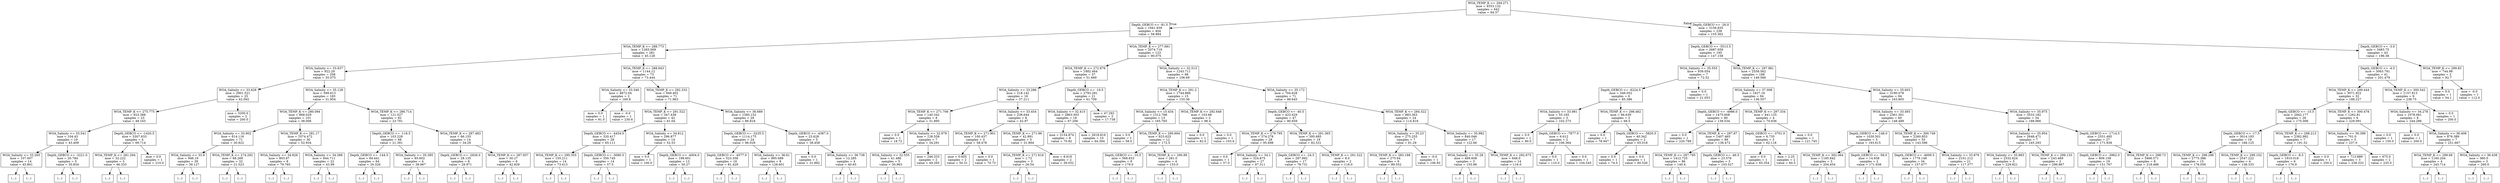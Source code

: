 digraph Tree {
node [shape=box] ;
0 [label="WOA_TEMP_K <= 294.271\nmse = 4553.132\nsamples = 642\nvalue = 94.37"] ;
1 [label="Depth_GEBCO <= -81.5\nmse = 1941.939\nsamples = 404\nvalue = 58.884"] ;
0 -> 1 [labeldistance=2.5, labelangle=45, headlabel="True"] ;
2 [label="WOA_TEMP_K <= 288.773\nmse = 1265.069\nsamples = 281\nvalue = 45.128"] ;
1 -> 2 ;
3 [label="WOA_Salinity <= 33.637\nmse = 922.29\nsamples = 208\nvalue = 35.075"] ;
2 -> 3 ;
4 [label="WOA_Salinity <= 33.628\nmse = 2901.521\nsamples = 25\nvalue = 62.092"] ;
3 -> 4 ;
5 [label="WOA_TEMP_K <= 275.775\nmse = 923.388\nsamples = 23\nvalue = 49.163"] ;
4 -> 5 ;
6 [label="WOA_Salinity <= 33.541\nmse = 104.43\nsamples = 19\nvalue = 43.409"] ;
5 -> 6 ;
7 [label="WOA_Salinity <= 33.265\nmse = 107.007\nsamples = 14\nvalue = 45.801"] ;
6 -> 7 ;
8 [label="(...)"] ;
7 -> 8 ;
13 [label="(...)"] ;
7 -> 13 ;
28 [label="Depth_GEBCO <= -3221.0\nmse = 20.784\nsamples = 5\nvalue = 35.834"] ;
6 -> 28 ;
29 [label="(...)"] ;
28 -> 29 ;
30 [label="(...)"] ;
28 -> 30 ;
37 [label="Depth_GEBCO <= -1420.5\nmse = 3307.633\nsamples = 4\nvalue = 69.714"] ;
5 -> 37 ;
38 [label="WOA_TEMP_K <= 281.294\nmse = 32.222\nsamples = 3\nvalue = 46.333"] ;
37 -> 38 ;
39 [label="(...)"] ;
38 -> 39 ;
40 [label="(...)"] ;
38 -> 40 ;
43 [label="mse = 0.0\nsamples = 1\nvalue = 210.0"] ;
37 -> 43 ;
44 [label="mse = 3200.0\nsamples = 2\nvalue = 200.0"] ;
4 -> 44 ;
45 [label="WOA_Salinity <= 35.128\nmse = 599.613\nsamples = 183\nvalue = 31.954"] ;
3 -> 45 ;
46 [label="WOA_TEMP_K <= 280.094\nmse = 868.029\nsamples = 101\nvalue = 38.006"] ;
45 -> 46 ;
47 [label="WOA_Salinity <= 33.902\nmse = 614.116\nsamples = 71\nvalue = 30.922"] ;
46 -> 47 ;
48 [label="WOA_Salinity <= 33.9\nmse = 946.19\nsamples = 39\nvalue = 39.127"] ;
47 -> 48 ;
49 [label="(...)"] ;
48 -> 49 ;
122 [label="(...)"] ;
48 -> 122 ;
123 [label="WOA_TEMP_K <= 274.292\nmse = 68.269\nsamples = 32\nvalue = 21.523"] ;
47 -> 123 ;
124 [label="(...)"] ;
123 -> 124 ;
145 [label="(...)"] ;
123 -> 145 ;
184 [label="WOA_TEMP_K <= 281.17\nmse = 1074.472\nsamples = 30\nvalue = 52.934"] ;
46 -> 184 ;
185 [label="WOA_Salinity <= 34.826\nmse = 803.87\nsamples = 8\nvalue = 79.765"] ;
184 -> 185 ;
186 [label="(...)"] ;
185 -> 186 ;
199 [label="(...)"] ;
185 -> 199 ;
200 [label="WOA_Salinity <= 34.388\nmse = 844.711\nsamples = 22\nvalue = 43.99"] ;
184 -> 200 ;
201 [label="(...)"] ;
200 -> 201 ;
210 [label="(...)"] ;
200 -> 210 ;
243 [label="WOA_TEMP_K <= 286.714\nmse = 121.527\nsamples = 82\nvalue = 23.791"] ;
45 -> 243 ;
244 [label="Depth_GEBCO <= -118.5\nmse = 103.228\nsamples = 68\nvalue = 21.391"] ;
243 -> 244 ;
245 [label="Depth_GEBCO <= -144.5\nmse = 84.441\nsamples = 64\nvalue = 20.326"] ;
244 -> 245 ;
246 [label="(...)"] ;
245 -> 246 ;
297 [label="(...)"] ;
245 -> 297 ;
310 [label="WOA_Salinity <= 35.385\nmse = 85.602\nsamples = 4\nvalue = 38.967"] ;
244 -> 310 ;
311 [label="(...)"] ;
310 -> 311 ;
316 [label="(...)"] ;
310 -> 316 ;
317 [label="WOA_TEMP_K <= 287.483\nmse = 66.155\nsamples = 14\nvalue = 34.29"] ;
243 -> 317 ;
318 [label="Depth_GEBCO <= -2926.0\nmse = 28.135\nsamples = 8\nvalue = 29.971"] ;
317 -> 318 ;
319 [label="(...)"] ;
318 -> 319 ;
320 [label="(...)"] ;
318 -> 320 ;
325 [label="WOA_TEMP_K <= 287.937\nmse = 30.27\nsamples = 6\nvalue = 42.929"] ;
317 -> 325 ;
326 [label="(...)"] ;
325 -> 326 ;
331 [label="(...)"] ;
325 -> 331 ;
336 [label="WOA_TEMP_K <= 288.943\nmse = 1144.12\nsamples = 73\nvalue = 73.444"] ;
2 -> 336 ;
337 [label="WOA_Salinity <= 33.346\nmse = 4872.04\nsamples = 2\nvalue = 160.8"] ;
336 -> 337 ;
338 [label="mse = 0.0\nsamples = 1\nvalue = 91.0"] ;
337 -> 338 ;
339 [label="mse = -0.0\nsamples = 1\nvalue = 230.6"] ;
337 -> 339 ;
340 [label="WOA_TEMP_K <= 292.333\nmse = 949.402\nsamples = 71\nvalue = 71.963"] ;
336 -> 340 ;
341 [label="WOA_TEMP_K <= 291.522\nmse = 347.438\nsamples = 42\nvalue = 61.04"] ;
340 -> 341 ;
342 [label="Depth_GEBCO <= -4454.0\nmse = 320.417\nsamples = 28\nvalue = 65.111"] ;
341 -> 342 ;
343 [label="WOA_TEMP_K <= 290.355\nmse = 155.211\nsamples = 14\nvalue = 73.413"] ;
342 -> 343 ;
344 [label="(...)"] ;
343 -> 344 ;
359 [label="(...)"] ;
343 -> 359 ;
364 [label="Depth_GEBCO <= -3080.5\nmse = 350.745\nsamples = 14\nvalue = 57.5"] ;
342 -> 364 ;
365 [label="(...)"] ;
364 -> 365 ;
374 [label="(...)"] ;
364 -> 374 ;
389 [label="WOA_Salinity <= 34.812\nmse = 296.877\nsamples = 14\nvalue = 52.53"] ;
341 -> 389 ;
390 [label="mse = 0.0\nsamples = 1\nvalue = 100.0"] ;
389 -> 390 ;
391 [label="Depth_GEBCO <= -4004.0\nmse = 198.601\nsamples = 13\nvalue = 50.27"] ;
389 -> 391 ;
392 [label="(...)"] ;
391 -> 392 ;
403 [label="(...)"] ;
391 -> 403 ;
412 [label="WOA_Salinity <= 36.689\nmse = 1385.152\nsamples = 29\nvalue = 86.818"] ;
340 -> 412 ;
413 [label="Depth_GEBCO <= -3235.5\nmse = 1114.175\nsamples = 24\nvalue = 96.029"] ;
412 -> 413 ;
414 [label="Depth_GEBCO <= -4577.0\nmse = 523.358\nsamples = 16\nvalue = 81.429"] ;
413 -> 414 ;
415 [label="(...)"] ;
414 -> 415 ;
424 [label="(...)"] ;
414 -> 424 ;
443 [label="WOA_Salinity <= 36.61\nmse = 895.689\nsamples = 8\nvalue = 128.601"] ;
413 -> 443 ;
444 [label="(...)"] ;
443 -> 444 ;
451 [label="(...)"] ;
443 -> 451 ;
456 [label="Depth_GEBCO <= -4387.0\nmse = 23.628\nsamples = 5\nvalue = 38.458"] ;
412 -> 456 ;
457 [label="mse = 0.0\nsamples = 1\nvalue = 31.882"] ;
456 -> 457 ;
458 [label="WOA_Salinity <= 36.738\nmse = 12.285\nsamples = 4\nvalue = 40.65"] ;
456 -> 458 ;
459 [label="(...)"] ;
458 -> 459 ;
460 [label="(...)"] ;
458 -> 460 ;
463 [label="WOA_TEMP_K <= 277.681\nmse = 2074.719\nsamples = 123\nvalue = 90.075"] ;
1 -> 463 ;
464 [label="WOA_TEMP_K <= 272.876\nmse = 1882.464\nsamples = 37\nvalue = 51.669"] ;
463 -> 464 ;
465 [label="WOA_Salinity <= 33.286\nmse = 218.142\nsamples = 16\nvalue = 37.211"] ;
464 -> 465 ;
466 [label="WOA_TEMP_K <= 271.706\nmse = 140.342\nsamples = 8\nvalue = 31.895"] ;
465 -> 466 ;
467 [label="mse = 0.0\nsamples = 1\nvalue = 18.72"] ;
466 -> 467 ;
468 [label="WOA_Salinity <= 32.979\nmse = 128.558\nsamples = 7\nvalue = 34.291"] ;
466 -> 468 ;
469 [label="WOA_Salinity <= 32.555\nmse = 41.486\nsamples = 5\nvalue = 30.963"] ;
468 -> 469 ;
470 [label="(...)"] ;
469 -> 470 ;
471 [label="(...)"] ;
469 -> 471 ;
472 [label="mse = 246.333\nsamples = 2\nvalue = 49.265"] ;
468 -> 472 ;
473 [label="WOA_Salinity <= 33.454\nmse = 238.644\nsamples = 8\nvalue = 42.97"] ;
465 -> 473 ;
474 [label="WOA_TEMP_K <= 271.901\nmse = 100.437\nsamples = 3\nvalue = 58.478"] ;
473 -> 474 ;
475 [label="mse = 0.605\nsamples = 2\nvalue = 50.31"] ;
474 -> 475 ;
476 [label="mse = 0.0\nsamples = 1\nvalue = 70.73"] ;
474 -> 476 ;
477 [label="WOA_TEMP_K <= 271.96\nmse = 42.891\nsamples = 5\nvalue = 31.894"] ;
473 -> 477 ;
478 [label="WOA_TEMP_K <= 271.616\nmse = 1.72\nsamples = 3\nvalue = 26.54"] ;
477 -> 478 ;
479 [label="(...)"] ;
478 -> 479 ;
480 [label="(...)"] ;
478 -> 480 ;
481 [label="mse = 8.619\nsamples = 2\nvalue = 39.032"] ;
477 -> 481 ;
482 [label="Depth_GEBCO <= -19.5\nmse = 2792.281\nsamples = 21\nvalue = 61.709"] ;
464 -> 482 ;
483 [label="WOA_Salinity <= 32.415\nmse = 2863.503\nsamples = 18\nvalue = 67.206"] ;
482 -> 483 ;
484 [label="mse = 3154.874\nsamples = 8\nvalue = 70.82"] ;
483 -> 484 ;
485 [label="mse = 2618.816\nsamples = 10\nvalue = 64.394"] ;
483 -> 485 ;
486 [label="mse = 47.292\nsamples = 3\nvalue = 17.738"] ;
482 -> 486 ;
487 [label="WOA_Salinity <= 32.513\nmse = 1243.711\nsamples = 86\nvalue = 106.69"] ;
463 -> 487 ;
488 [label="WOA_TEMP_K <= 291.2\nmse = 1744.866\nsamples = 15\nvalue = 155.36"] ;
487 -> 488 ;
489 [label="WOA_Salinity <= 15.434\nmse = 1312.768\nsamples = 13\nvalue = 165.765"] ;
488 -> 489 ;
490 [label="mse = 0.0\nsamples = 1\nvalue = 58.0"] ;
489 -> 490 ;
491 [label="WOA_TEMP_K <= 290.694\nmse = 623.625\nsamples = 12\nvalue = 172.5"] ;
489 -> 491 ;
492 [label="Depth_GEBCO <= -10.5\nmse = 568.833\nsamples = 8\nvalue = 179.0"] ;
491 -> 492 ;
493 [label="(...)"] ;
492 -> 493 ;
502 [label="(...)"] ;
492 -> 502 ;
505 [label="WOA_TEMP_K <= 290.89\nmse = 281.0\nsamples = 4\nvalue = 153.0"] ;
491 -> 505 ;
506 [label="(...)"] ;
505 -> 506 ;
509 [label="(...)"] ;
505 -> 509 ;
512 [label="WOA_TEMP_K <= 292.648\nmse = 103.68\nsamples = 2\nvalue = 96.4"] ;
488 -> 512 ;
513 [label="mse = 0.0\nsamples = 1\nvalue = 82.0"] ;
512 -> 513 ;
514 [label="mse = 0.0\nsamples = 1\nvalue = 103.6"] ;
512 -> 514 ;
515 [label="WOA_Salinity <= 35.172\nmse = 704.628\nsamples = 71\nvalue = 98.645"] ;
487 -> 515 ;
516 [label="Depth_GEBCO <= -40.5\nmse = 423.429\nsamples = 47\nvalue = 90.659"] ;
515 -> 516 ;
517 [label="WOA_TEMP_K <= 279.795\nmse = 374.278\nsamples = 28\nvalue = 95.698"] ;
516 -> 517 ;
518 [label="mse = 0.0\nsamples = 1\nvalue = 57.0"] ;
517 -> 518 ;
519 [label="WOA_Salinity <= 34.1\nmse = 324.875\nsamples = 27\nvalue = 97.311"] ;
517 -> 519 ;
520 [label="(...)"] ;
519 -> 520 ;
529 [label="(...)"] ;
519 -> 529 ;
562 [label="WOA_TEMP_K <= 291.365\nmse = 395.685\nsamples = 19\nvalue = 82.531"] ;
516 -> 562 ;
563 [label="Depth_GEBCO <= -24.5\nmse = 287.992\nsamples = 17\nvalue = 78.731"] ;
562 -> 563 ;
564 [label="(...)"] ;
563 -> 564 ;
595 [label="(...)"] ;
563 -> 595 ;
596 [label="WOA_TEMP_K <= 291.522\nmse = 8.0\nsamples = 2\nvalue = 118.0"] ;
562 -> 596 ;
597 [label="(...)"] ;
596 -> 597 ;
598 [label="(...)"] ;
596 -> 598 ;
599 [label="WOA_TEMP_K <= 284.322\nmse = 883.363\nsamples = 24\nvalue = 114.818"] ;
515 -> 599 ;
600 [label="WOA_Salinity <= 35.23\nmse = 275.255\nsamples = 7\nvalue = 91.29"] ;
599 -> 600 ;
601 [label="WOA_TEMP_K <= 283.188\nmse = 275.64\nsamples = 6\nvalue = 89.552"] ;
600 -> 601 ;
602 [label="(...)"] ;
601 -> 602 ;
603 [label="(...)"] ;
601 -> 603 ;
604 [label="mse = -0.0\nsamples = 1\nvalue = 106.93"] ;
600 -> 604 ;
605 [label="WOA_Salinity <= 35.982\nmse = 840.046\nsamples = 17\nvalue = 122.66"] ;
599 -> 605 ;
606 [label="WOA_Salinity <= 35.28\nmse = 469.608\nsamples = 3\nvalue = 155.96"] ;
605 -> 606 ;
607 [label="(...)"] ;
606 -> 607 ;
608 [label="(...)"] ;
606 -> 608 ;
609 [label="WOA_TEMP_K <= 292.675\nmse = 648.0\nsamples = 14\nvalue = 116.0"] ;
605 -> 609 ;
610 [label="(...)"] ;
609 -> 610 ;
615 [label="(...)"] ;
609 -> 615 ;
618 [label="Depth_GEBCO <= -26.0\nmse = 3156.835\nsamples = 238\nvalue = 155.362"] ;
0 -> 618 [labeldistance=2.5, labelangle=-45, headlabel="False"] ;
619 [label="Depth_GEBCO <= -5513.5\nmse = 2687.659\nsamples = 195\nvalue = 147.158"] ;
618 -> 619 ;
620 [label="WOA_Salinity <= 35.555\nmse = 939.054\nsamples = 7\nvalue = 72.52"] ;
619 -> 620 ;
621 [label="Depth_GEBCO <= -6224.5\nmse = 346.052\nsamples = 6\nvalue = 85.386"] ;
620 -> 621 ;
622 [label="WOA_Salinity <= 33.981\nmse = 55.165\nsamples = 3\nvalue = 102.273"] ;
621 -> 622 ;
623 [label="mse = 0.0\nsamples = 1\nvalue = 90.0"] ;
622 -> 623 ;
624 [label="Depth_GEBCO <= -7877.0\nmse = 6.612\nsamples = 2\nvalue = 106.364"] ;
622 -> 624 ;
625 [label="mse = 0.0\nsamples = 1\nvalue = 110.0"] ;
624 -> 625 ;
626 [label="mse = 0.0\nsamples = 1\nvalue = 104.545"] ;
624 -> 626 ;
627 [label="WOA_TEMP_K <= 298.462\nmse = 66.639\nsamples = 3\nvalue = 68.5"] ;
621 -> 627 ;
628 [label="mse = 0.0\nsamples = 1\nvalue = 78.947"] ;
627 -> 628 ;
629 [label="Depth_GEBCO <= -5820.5\nmse = 40.342\nsamples = 2\nvalue = 65.018"] ;
627 -> 629 ;
630 [label="mse = 0.0\nsamples = 1\nvalue = 74.0"] ;
629 -> 630 ;
631 [label="mse = 0.0\nsamples = 1\nvalue = 60.526"] ;
629 -> 631 ;
632 [label="mse = 0.0\nsamples = 1\nvalue = 21.053"] ;
620 -> 632 ;
633 [label="WOA_TEMP_K <= 297.981\nmse = 2558.562\nsamples = 188\nvalue = 149.566"] ;
619 -> 633 ;
634 [label="WOA_Salinity <= 37.008\nmse = 1627.16\nsamples = 94\nvalue = 136.557"] ;
633 -> 634 ;
635 [label="Depth_GEBCO <= -4986.0\nmse = 1475.608\nsamples = 90\nvalue = 139.534"] ;
634 -> 635 ;
636 [label="mse = 0.0\nsamples = 1\nvalue = 220.789"] ;
635 -> 636 ;
637 [label="WOA_TEMP_K <= 297.87\nmse = 1407.465\nsamples = 89\nvalue = 138.472"] ;
635 -> 637 ;
638 [label="WOA_TEMP_K <= 297.795\nmse = 1412.725\nsamples = 86\nvalue = 140.4"] ;
637 -> 638 ;
639 [label="(...)"] ;
638 -> 639 ;
786 [label="(...)"] ;
638 -> 786 ;
787 [label="Depth_GEBCO <= -46.5\nmse = 23.576\nsamples = 3\nvalue = 103.527"] ;
637 -> 787 ;
788 [label="(...)"] ;
787 -> 788 ;
791 [label="(...)"] ;
787 -> 791 ;
792 [label="WOA_TEMP_K <= 297.334\nmse = 441.125\nsamples = 4\nvalue = 70.636"] ;
634 -> 792 ;
793 [label="Depth_GEBCO <= -3701.0\nmse = 6.735\nsamples = 3\nvalue = 62.118"] ;
792 -> 793 ;
794 [label="mse = 0.0\nsamples = 1\nvalue = 65.354"] ;
793 -> 794 ;
795 [label="mse = 2.25\nsamples = 2\nvalue = 60.5"] ;
793 -> 795 ;
796 [label="mse = 0.0\nsamples = 1\nvalue = 121.745"] ;
792 -> 796 ;
797 [label="WOA_Salinity <= 35.603\nmse = 3190.078\nsamples = 94\nvalue = 163.805"] ;
633 -> 797 ;
798 [label="WOA_Salinity <= 33.493\nmse = 2361.301\nsamples = 60\nvalue = 148.489"] ;
797 -> 798 ;
799 [label="Depth_GEBCO <= -148.0\nmse = 1030.501\nsamples = 5\nvalue = 193.615"] ;
798 -> 799 ;
800 [label="WOA_TEMP_K <= 302.064\nmse = 1185.842\nsamples = 3\nvalue = 204.454"] ;
799 -> 800 ;
801 [label="(...)"] ;
800 -> 801 ;
802 [label="(...)"] ;
800 -> 802 ;
805 [label="Depth_GEBCO <= -58.0\nmse = 14.938\nsamples = 2\nvalue = 171.938"] ;
799 -> 805 ;
806 [label="(...)"] ;
805 -> 806 ;
807 [label="(...)"] ;
805 -> 807 ;
808 [label="WOA_TEMP_K <= 300.749\nmse = 2260.853\nsamples = 55\nvalue = 143.596"] ;
798 -> 808 ;
809 [label="Depth_GEBCO <= -4609.5\nmse = 1779.149\nsamples = 34\nvalue = 157.677"] ;
808 -> 809 ;
810 [label="(...)"] ;
809 -> 810 ;
829 [label="(...)"] ;
809 -> 829 ;
872 [label="WOA_Salinity <= 33.876\nmse = 2101.212\nsamples = 21\nvalue = 117.377"] ;
808 -> 872 ;
873 [label="(...)"] ;
872 -> 873 ;
878 [label="(...)"] ;
872 -> 878 ;
913 [label="WOA_Salinity <= 35.975\nmse = 3533.182\nsamples = 34\nvalue = 188.966"] ;
797 -> 913 ;
914 [label="WOA_Salinity <= 35.954\nmse = 2648.471\nsamples = 7\nvalue = 245.293"] ;
913 -> 914 ;
915 [label="WOA_Salinity <= 35.883\nmse = 2332.624\nsamples = 5\nvalue = 229.821"] ;
914 -> 915 ;
916 [label="(...)"] ;
915 -> 916 ;
921 [label="(...)"] ;
915 -> 921 ;
922 [label="WOA_TEMP_K <= 299.133\nmse = 243.469\nsamples = 2\nvalue = 296.867"] ;
914 -> 922 ;
923 [label="(...)"] ;
922 -> 923 ;
924 [label="(...)"] ;
922 -> 924 ;
925 [label="Depth_GEBCO <= -1714.5\nmse = 2551.495\nsamples = 27\nvalue = 171.938"] ;
913 -> 925 ;
926 [label="Depth_GEBCO <= -3962.0\nmse = 809.158\nsamples = 19\nvalue = 151.767"] ;
925 -> 926 ;
927 [label="(...)"] ;
926 -> 927 ;
942 [label="(...)"] ;
926 -> 942 ;
955 [label="WOA_TEMP_K <= 298.73\nmse = 3466.571\nsamples = 8\nvalue = 218.486"] ;
925 -> 955 ;
956 [label="(...)"] ;
955 -> 956 ;
957 [label="(...)"] ;
955 -> 957 ;
962 [label="Depth_GEBCO <= -3.0\nmse = 3483.75\nsamples = 43\nvalue = 196.38"] ;
618 -> 962 ;
963 [label="Depth_GEBCO <= -4.5\nmse = 3063.781\nsamples = 41\nvalue = 201.479"] ;
962 -> 963 ;
964 [label="WOA_TEMP_K <= 299.444\nmse = 3071.922\nsamples = 32\nvalue = 188.227"] ;
963 -> 964 ;
965 [label="Depth_GEBCO <= -15.5\nmse = 2942.177\nsamples = 26\nvalue = 175.006"] ;
964 -> 965 ;
966 [label="Depth_GEBCO <= -17.5\nmse = 3014.193\nsamples = 19\nvalue = 168.125"] ;
965 -> 966 ;
967 [label="WOA_TEMP_K <= 298.296\nmse = 2775.386\nsamples = 15\nvalue = 178.056"] ;
966 -> 967 ;
968 [label="(...)"] ;
967 -> 968 ;
975 [label="(...)"] ;
967 -> 975 ;
978 [label="WOA_TEMP_K <= 299.102\nmse = 2547.222\nsamples = 4\nvalue = 138.333"] ;
966 -> 978 ;
979 [label="(...)"] ;
978 -> 979 ;
980 [label="(...)"] ;
978 -> 980 ;
981 [label="WOA_TEMP_K <= 298.213\nmse = 2382.992\nsamples = 7\nvalue = 191.52"] ;
965 -> 981 ;
982 [label="Depth_GEBCO <= -8.5\nmse = 1910.018\nsamples = 6\nvalue = 176.9"] ;
981 -> 982 ;
983 [label="(...)"] ;
982 -> 983 ;
986 [label="(...)"] ;
982 -> 986 ;
987 [label="mse = 0.0\nsamples = 1\nvalue = 250.0"] ;
981 -> 987 ;
988 [label="WOA_TEMP_K <= 300.478\nmse = 1262.81\nsamples = 6\nvalue = 229.091"] ;
964 -> 988 ;
989 [label="WOA_Salinity <= 36.398\nmse = 701.0\nsamples = 5\nvalue = 237.0"] ;
988 -> 989 ;
990 [label="mse = 713.889\nsamples = 3\nvalue = 238.333"] ;
989 -> 990 ;
991 [label="mse = 675.0\nsamples = 2\nvalue = 235.0"] ;
989 -> 991 ;
992 [label="mse = 0.0\nsamples = 1\nvalue = 150.0"] ;
988 -> 992 ;
993 [label="WOA_TEMP_K <= 300.542\nmse = 1157.813\nsamples = 9\nvalue = 238.75"] ;
963 -> 993 ;
994 [label="WOA_Salinity <= 34.278\nmse = 1078.061\nsamples = 8\nvalue = 244.286"] ;
993 -> 994 ;
995 [label="mse = 0.0\nsamples = 1\nvalue = 200.0"] ;
994 -> 995 ;
996 [label="WOA_Salinity <= 36.408\nmse = 876.389\nsamples = 7\nvalue = 251.667"] ;
994 -> 996 ;
997 [label="WOA_TEMP_K <= 299.68\nmse = 1160.204\nsamples = 4\nvalue = 245.714"] ;
996 -> 997 ;
998 [label="(...)"] ;
997 -> 998 ;
999 [label="(...)"] ;
997 -> 999 ;
1000 [label="WOA_Salinity <= 36.438\nmse = 360.0\nsamples = 3\nvalue = 260.0"] ;
996 -> 1000 ;
1001 [label="(...)"] ;
1000 -> 1001 ;
1002 [label="(...)"] ;
1000 -> 1002 ;
1005 [label="mse = 0.0\nsamples = 1\nvalue = 200.0"] ;
993 -> 1005 ;
1006 [label="WOA_TEMP_K <= 299.83\nmse = 744.98\nsamples = 2\nvalue = 92.7"] ;
962 -> 1006 ;
1007 [label="mse = 0.0\nsamples = 1\nvalue = 54.1"] ;
1006 -> 1007 ;
1008 [label="mse = -0.0\nsamples = 1\nvalue = 112.0"] ;
1006 -> 1008 ;
}